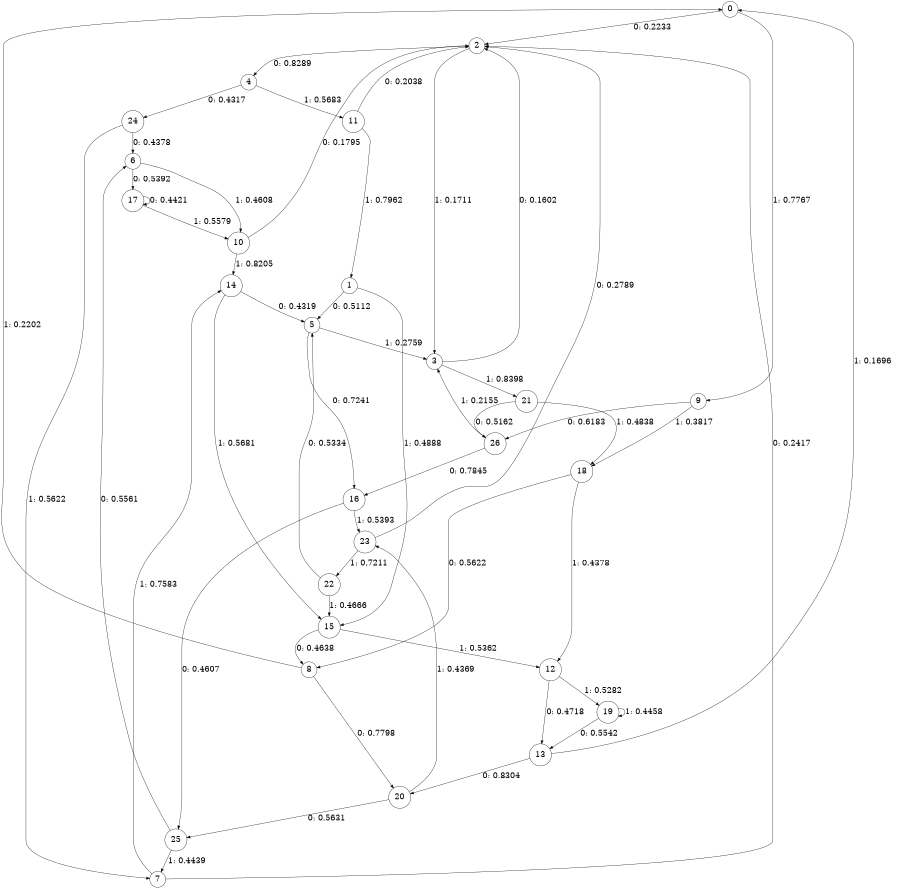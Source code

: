 digraph "ch24faceL7" {
size = "6,8.5";
ratio = "fill";
node [shape = circle];
node [fontsize = 24];
edge [fontsize = 24];
0 -> 2 [label = "0: 0.2233   "];
0 -> 9 [label = "1: 0.7767   "];
1 -> 5 [label = "0: 0.5112   "];
1 -> 15 [label = "1: 0.4888   "];
2 -> 4 [label = "0: 0.8289   "];
2 -> 3 [label = "1: 0.1711   "];
3 -> 2 [label = "0: 0.1602   "];
3 -> 21 [label = "1: 0.8398   "];
4 -> 24 [label = "0: 0.4317   "];
4 -> 11 [label = "1: 0.5683   "];
5 -> 16 [label = "0: 0.7241   "];
5 -> 3 [label = "1: 0.2759   "];
6 -> 17 [label = "0: 0.5392   "];
6 -> 10 [label = "1: 0.4608   "];
7 -> 2 [label = "0: 0.2417   "];
7 -> 14 [label = "1: 0.7583   "];
8 -> 20 [label = "0: 0.7798   "];
8 -> 0 [label = "1: 0.2202   "];
9 -> 26 [label = "0: 0.6183   "];
9 -> 18 [label = "1: 0.3817   "];
10 -> 2 [label = "0: 0.1795   "];
10 -> 14 [label = "1: 0.8205   "];
11 -> 2 [label = "0: 0.2038   "];
11 -> 1 [label = "1: 0.7962   "];
12 -> 13 [label = "0: 0.4718   "];
12 -> 19 [label = "1: 0.5282   "];
13 -> 20 [label = "0: 0.8304   "];
13 -> 0 [label = "1: 0.1696   "];
14 -> 5 [label = "0: 0.4319   "];
14 -> 15 [label = "1: 0.5681   "];
15 -> 8 [label = "0: 0.4638   "];
15 -> 12 [label = "1: 0.5362   "];
16 -> 25 [label = "0: 0.4607   "];
16 -> 23 [label = "1: 0.5393   "];
17 -> 17 [label = "0: 0.4421   "];
17 -> 10 [label = "1: 0.5579   "];
18 -> 8 [label = "0: 0.5622   "];
18 -> 12 [label = "1: 0.4378   "];
19 -> 13 [label = "0: 0.5542   "];
19 -> 19 [label = "1: 0.4458   "];
20 -> 25 [label = "0: 0.5631   "];
20 -> 23 [label = "1: 0.4369   "];
21 -> 26 [label = "0: 0.5162   "];
21 -> 18 [label = "1: 0.4838   "];
22 -> 5 [label = "0: 0.5334   "];
22 -> 15 [label = "1: 0.4666   "];
23 -> 2 [label = "0: 0.2789   "];
23 -> 22 [label = "1: 0.7211   "];
24 -> 6 [label = "0: 0.4378   "];
24 -> 7 [label = "1: 0.5622   "];
25 -> 6 [label = "0: 0.5561   "];
25 -> 7 [label = "1: 0.4439   "];
26 -> 16 [label = "0: 0.7845   "];
26 -> 3 [label = "1: 0.2155   "];
}